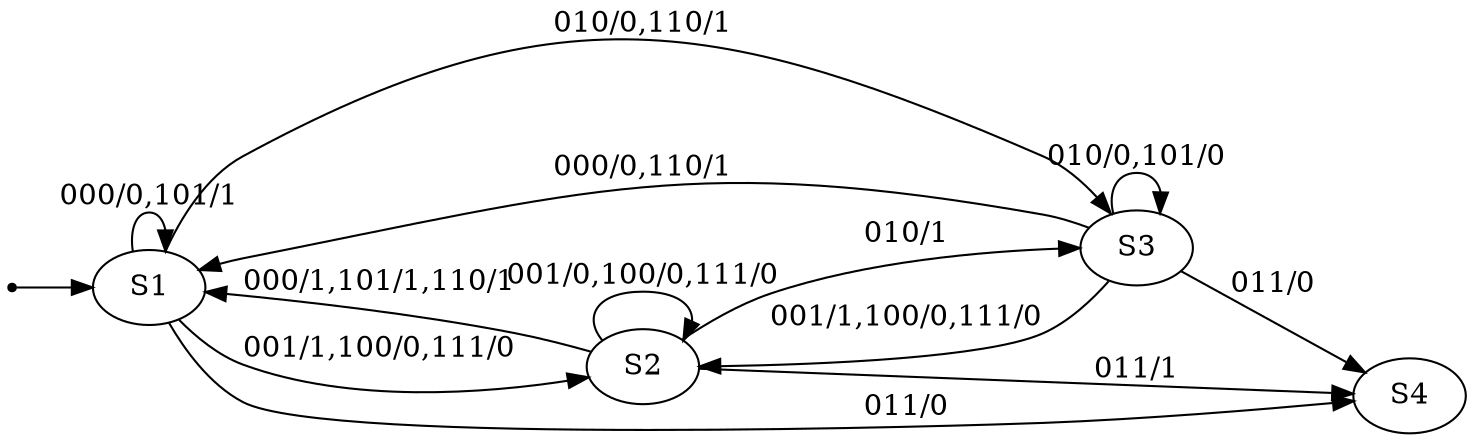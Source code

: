 digraph STG {
  rankdir = LR;

INIT [shape = point]
S1[label="S1"];
S2[label="S2"];
S3[label="S3"];
INIT ->S1
S1->S1[label="000/0,101/1"];
S1->S2[label="001/1,100/0,111/0"];
S1->S3[label="010/0,110/1"];
S1->S4[label="011/0"];
S2->S1[label="000/1,101/1,110/1"];
S2->S2[label="001/0,100/0,111/0"];
S2->S3[label="010/1"];
S2->S4[label="011/1"];
S3->S1[label="000/0,110/1"];
S3->S2[label="001/1,100/0,111/0"];
S3->S3[label="010/0,101/0"];
S3->S4[label="011/0"];
}